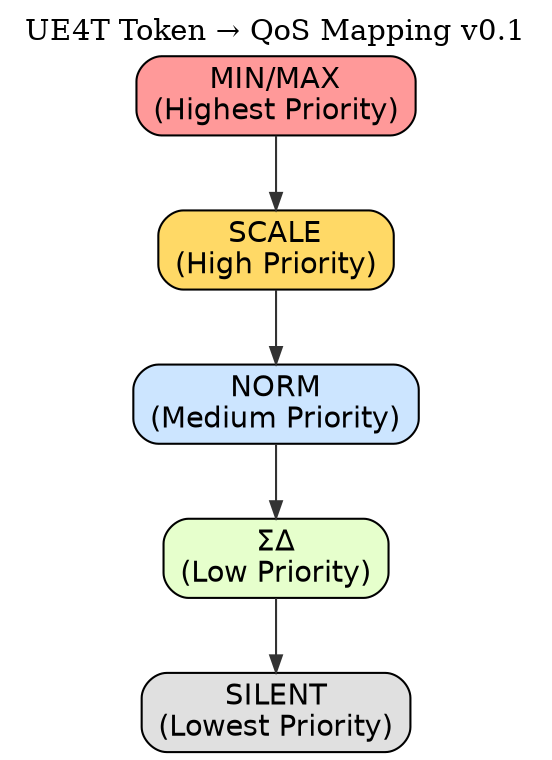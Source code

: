 digraph NMC_QOS {
  label = "UE4T Token → QoS Mapping v0.1";
  labelloc = "t";

  rankdir=TB;
  node [shape=box, style="rounded,filled", fontname="Helvetica"];
  edge [color="#333333", arrowsize=0.8];

  minmax [label="MIN/MAX\n(Highest Priority)", fillcolor="#FF9999"];
  scale [label="SCALE\n(High Priority)", fillcolor="#FFD966"];
  norm [label="NORM\n(Medium Priority)", fillcolor="#CCE5FF"];
  sd [label="ΣΔ\n(Low Priority)", fillcolor="#E6FFCC"];
  silent [label="SILENT\n(Lowest Priority)", fillcolor="#E0E0E0"];

  minmax -> scale -> norm -> sd -> silent;
}
